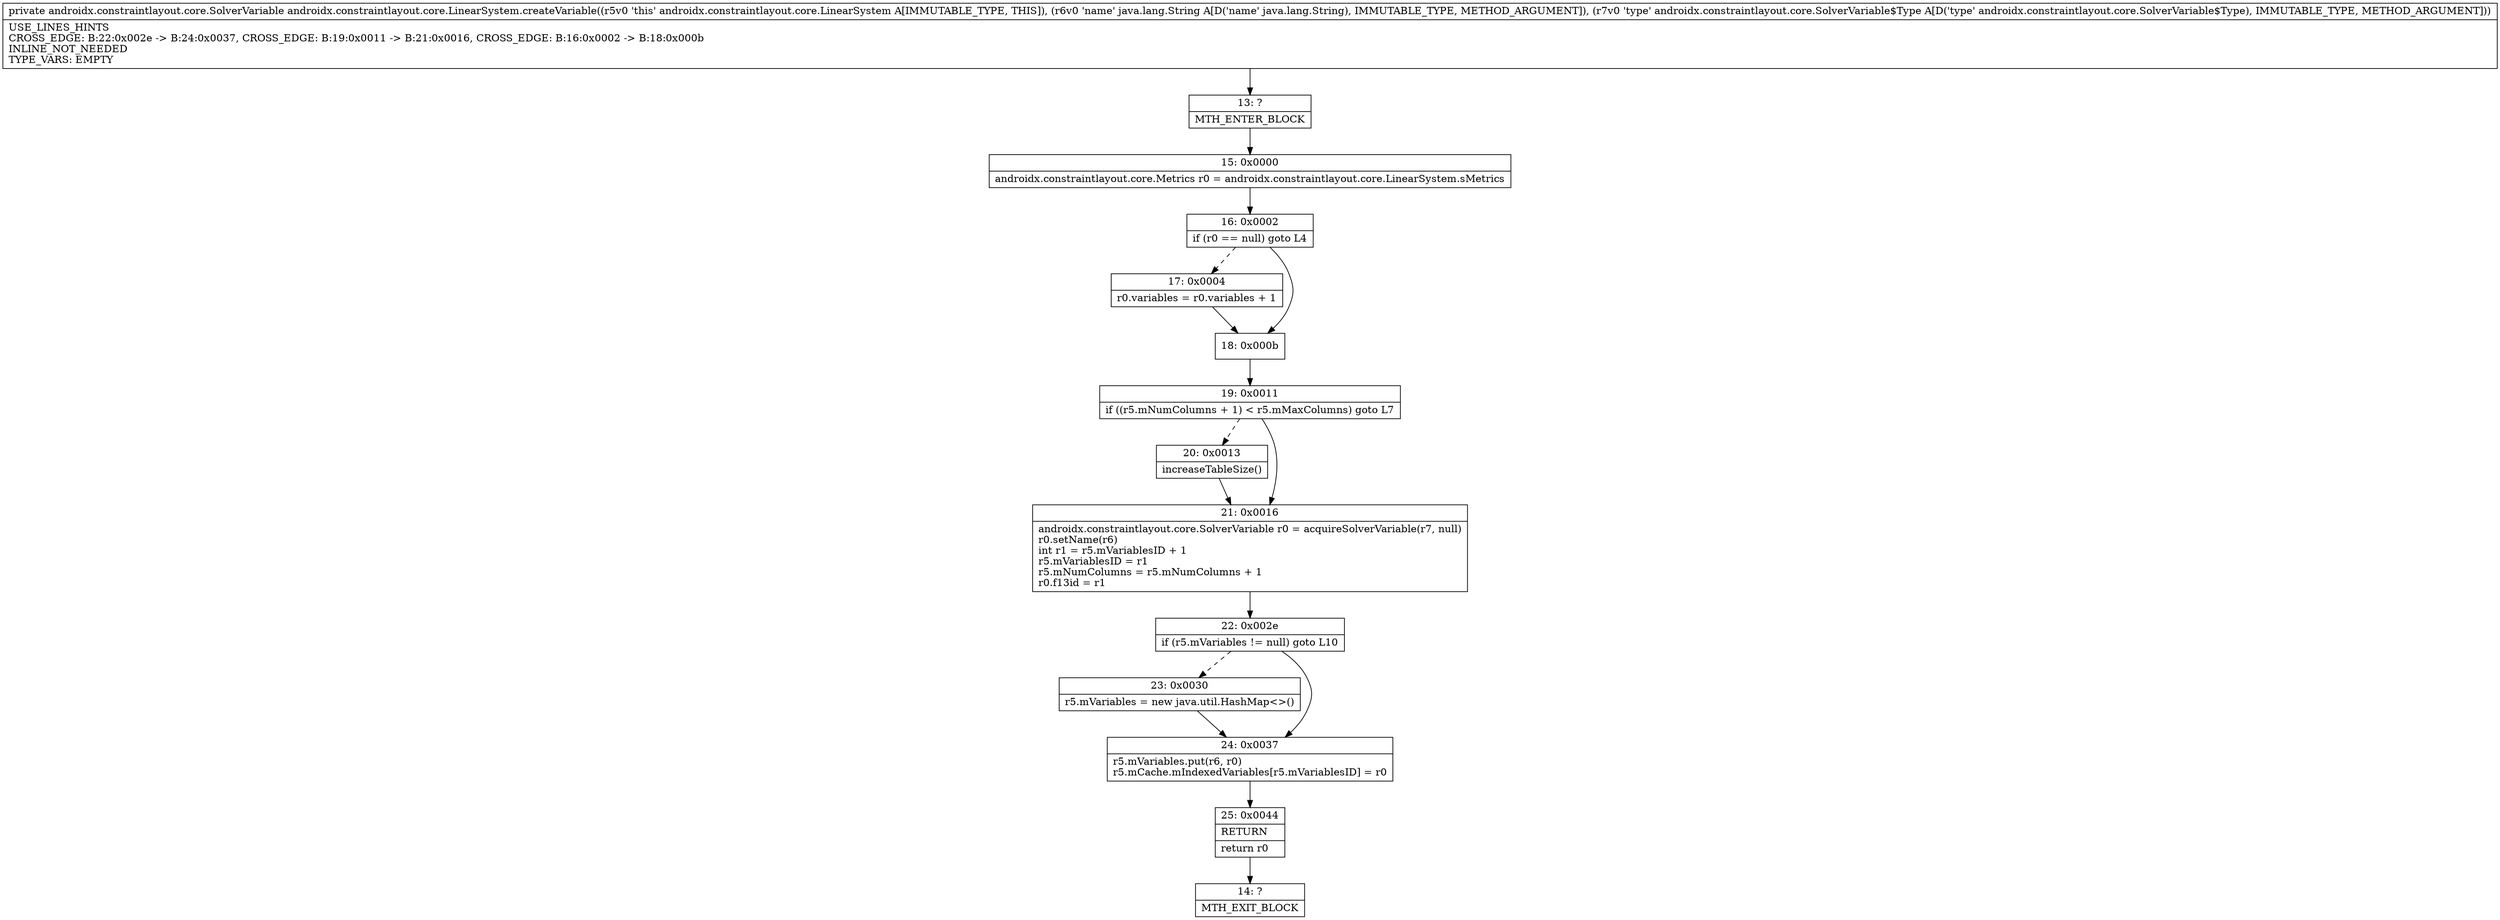 digraph "CFG forandroidx.constraintlayout.core.LinearSystem.createVariable(Ljava\/lang\/String;Landroidx\/constraintlayout\/core\/SolverVariable$Type;)Landroidx\/constraintlayout\/core\/SolverVariable;" {
Node_13 [shape=record,label="{13\:\ ?|MTH_ENTER_BLOCK\l}"];
Node_15 [shape=record,label="{15\:\ 0x0000|androidx.constraintlayout.core.Metrics r0 = androidx.constraintlayout.core.LinearSystem.sMetrics\l}"];
Node_16 [shape=record,label="{16\:\ 0x0002|if (r0 == null) goto L4\l}"];
Node_17 [shape=record,label="{17\:\ 0x0004|r0.variables = r0.variables + 1\l}"];
Node_18 [shape=record,label="{18\:\ 0x000b}"];
Node_19 [shape=record,label="{19\:\ 0x0011|if ((r5.mNumColumns + 1) \< r5.mMaxColumns) goto L7\l}"];
Node_20 [shape=record,label="{20\:\ 0x0013|increaseTableSize()\l}"];
Node_21 [shape=record,label="{21\:\ 0x0016|androidx.constraintlayout.core.SolverVariable r0 = acquireSolverVariable(r7, null)\lr0.setName(r6)\lint r1 = r5.mVariablesID + 1\lr5.mVariablesID = r1\lr5.mNumColumns = r5.mNumColumns + 1\lr0.f13id = r1\l}"];
Node_22 [shape=record,label="{22\:\ 0x002e|if (r5.mVariables != null) goto L10\l}"];
Node_23 [shape=record,label="{23\:\ 0x0030|r5.mVariables = new java.util.HashMap\<\>()\l}"];
Node_24 [shape=record,label="{24\:\ 0x0037|r5.mVariables.put(r6, r0)\lr5.mCache.mIndexedVariables[r5.mVariablesID] = r0\l}"];
Node_25 [shape=record,label="{25\:\ 0x0044|RETURN\l|return r0\l}"];
Node_14 [shape=record,label="{14\:\ ?|MTH_EXIT_BLOCK\l}"];
MethodNode[shape=record,label="{private androidx.constraintlayout.core.SolverVariable androidx.constraintlayout.core.LinearSystem.createVariable((r5v0 'this' androidx.constraintlayout.core.LinearSystem A[IMMUTABLE_TYPE, THIS]), (r6v0 'name' java.lang.String A[D('name' java.lang.String), IMMUTABLE_TYPE, METHOD_ARGUMENT]), (r7v0 'type' androidx.constraintlayout.core.SolverVariable$Type A[D('type' androidx.constraintlayout.core.SolverVariable$Type), IMMUTABLE_TYPE, METHOD_ARGUMENT]))  | USE_LINES_HINTS\lCROSS_EDGE: B:22:0x002e \-\> B:24:0x0037, CROSS_EDGE: B:19:0x0011 \-\> B:21:0x0016, CROSS_EDGE: B:16:0x0002 \-\> B:18:0x000b\lINLINE_NOT_NEEDED\lTYPE_VARS: EMPTY\l}"];
MethodNode -> Node_13;Node_13 -> Node_15;
Node_15 -> Node_16;
Node_16 -> Node_17[style=dashed];
Node_16 -> Node_18;
Node_17 -> Node_18;
Node_18 -> Node_19;
Node_19 -> Node_20[style=dashed];
Node_19 -> Node_21;
Node_20 -> Node_21;
Node_21 -> Node_22;
Node_22 -> Node_23[style=dashed];
Node_22 -> Node_24;
Node_23 -> Node_24;
Node_24 -> Node_25;
Node_25 -> Node_14;
}

